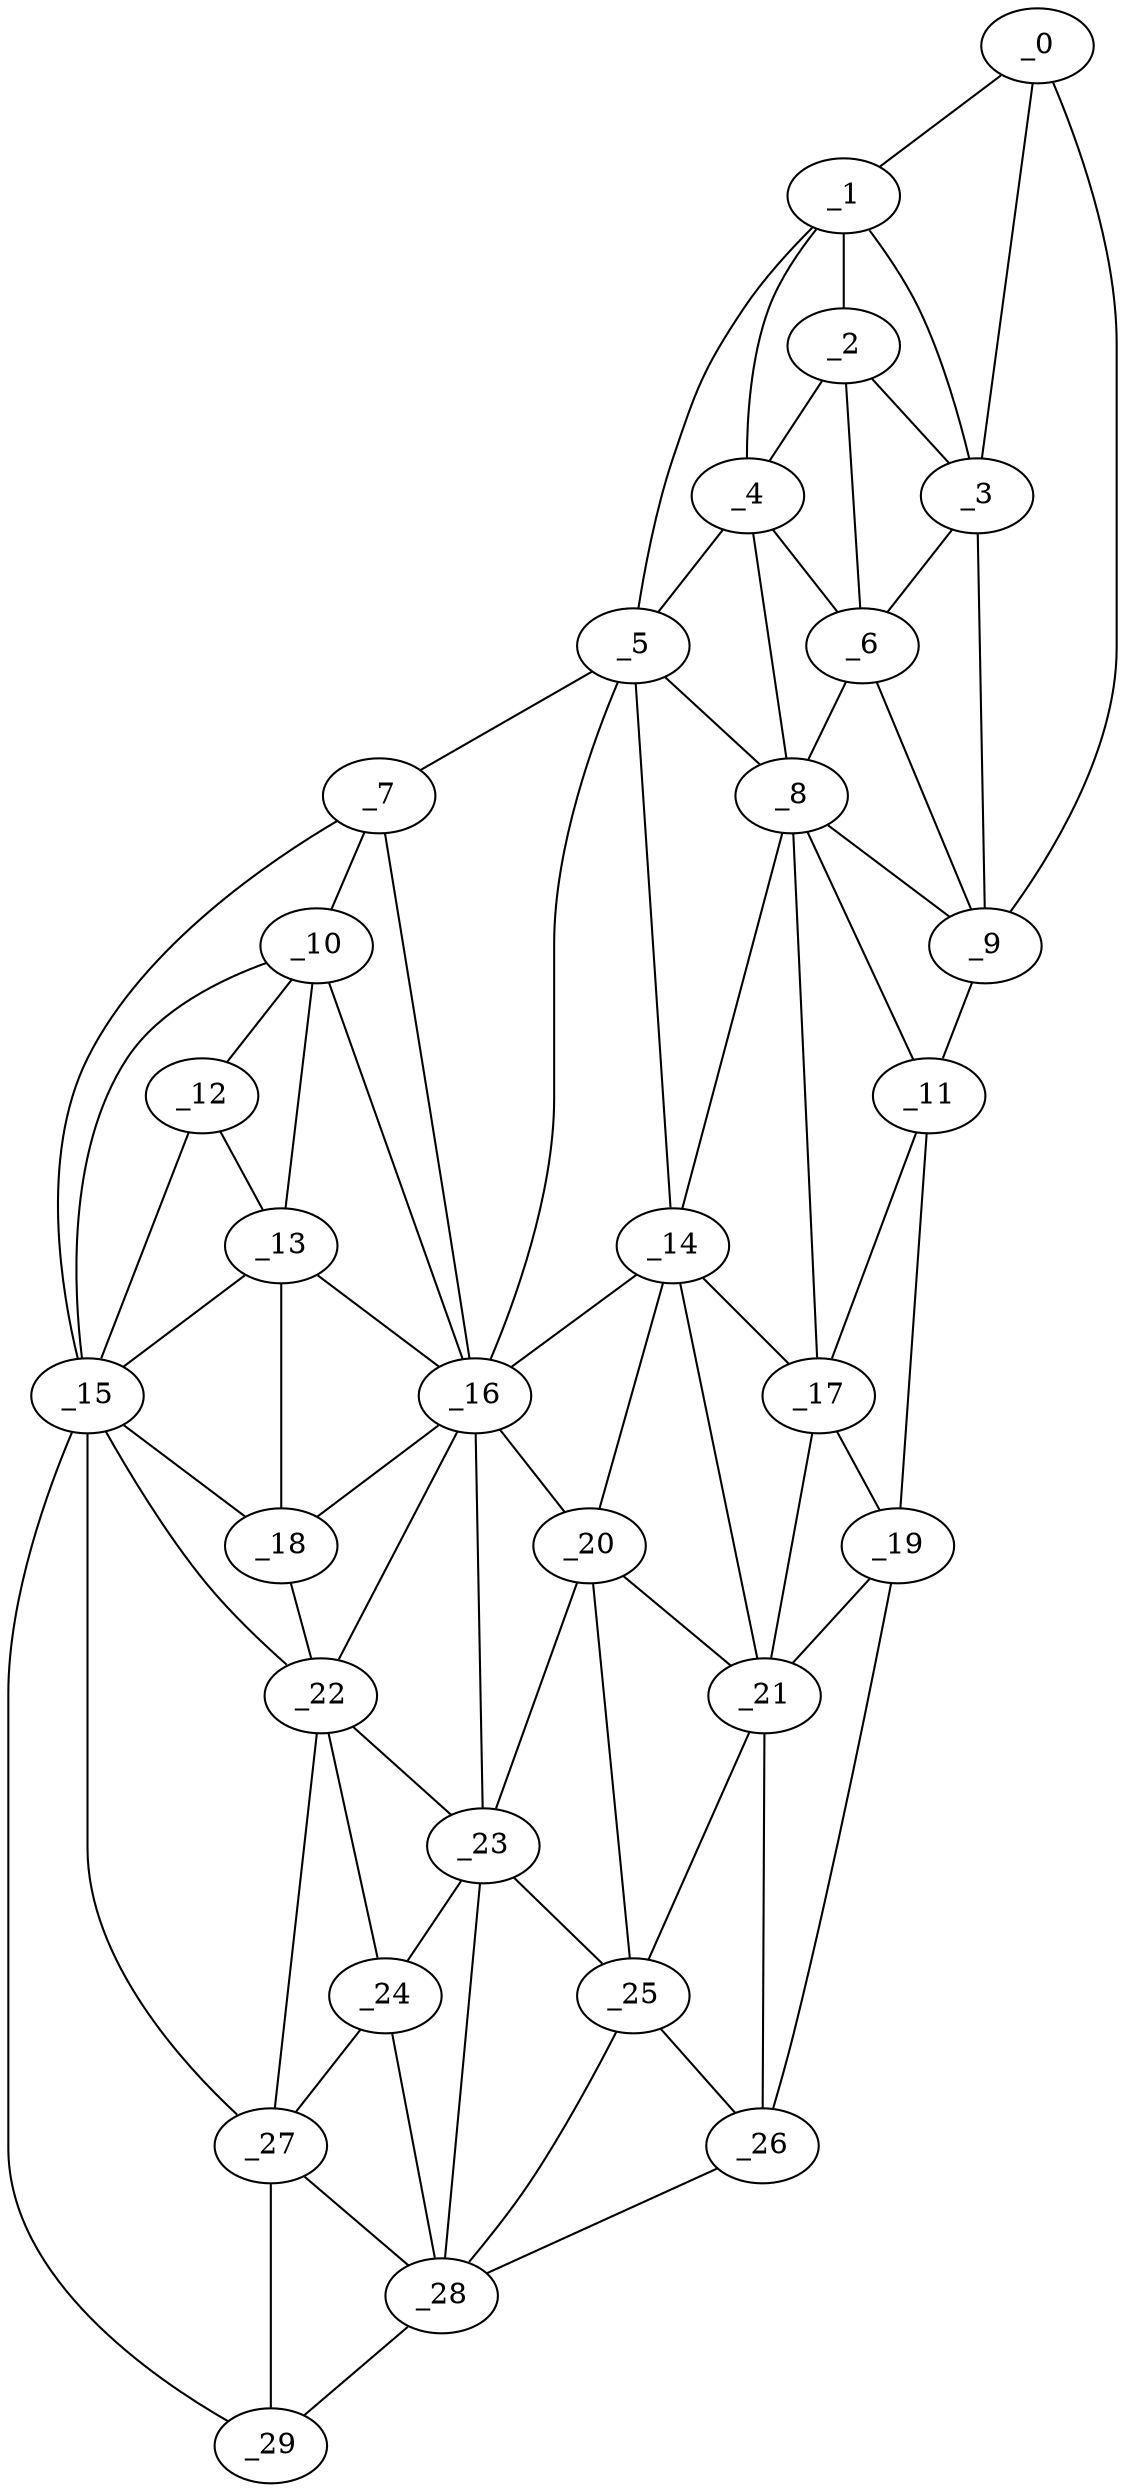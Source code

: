 graph "obj27__300.gxl" {
	_0	 [x=6,
		y=86];
	_1	 [x=9,
		y=77];
	_0 -- _1	 [valence=1];
	_3	 [x=31,
		y=75];
	_0 -- _3	 [valence=2];
	_9	 [x=54,
		y=101];
	_0 -- _9	 [valence=1];
	_2	 [x=30,
		y=69];
	_1 -- _2	 [valence=2];
	_1 -- _3	 [valence=2];
	_4	 [x=36,
		y=54];
	_1 -- _4	 [valence=2];
	_5	 [x=41,
		y=42];
	_1 -- _5	 [valence=1];
	_2 -- _3	 [valence=1];
	_2 -- _4	 [valence=1];
	_6	 [x=41,
		y=73];
	_2 -- _6	 [valence=2];
	_3 -- _6	 [valence=1];
	_3 -- _9	 [valence=1];
	_4 -- _5	 [valence=1];
	_4 -- _6	 [valence=1];
	_8	 [x=51,
		y=73];
	_4 -- _8	 [valence=2];
	_7	 [x=48,
		y=35];
	_5 -- _7	 [valence=1];
	_5 -- _8	 [valence=2];
	_14	 [x=74,
		y=61];
	_5 -- _14	 [valence=2];
	_16	 [x=76,
		y=49];
	_5 -- _16	 [valence=2];
	_6 -- _8	 [valence=1];
	_6 -- _9	 [valence=2];
	_10	 [x=58,
		y=32];
	_7 -- _10	 [valence=1];
	_15	 [x=75,
		y=25];
	_7 -- _15	 [valence=1];
	_7 -- _16	 [valence=2];
	_8 -- _9	 [valence=2];
	_11	 [x=63,
		y=98];
	_8 -- _11	 [valence=2];
	_8 -- _14	 [valence=2];
	_17	 [x=76,
		y=83];
	_8 -- _17	 [valence=2];
	_9 -- _11	 [valence=1];
	_12	 [x=65,
		y=32];
	_10 -- _12	 [valence=2];
	_13	 [x=72,
		y=38];
	_10 -- _13	 [valence=2];
	_10 -- _15	 [valence=2];
	_10 -- _16	 [valence=2];
	_11 -- _17	 [valence=2];
	_19	 [x=80,
		y=92];
	_11 -- _19	 [valence=1];
	_12 -- _13	 [valence=2];
	_12 -- _15	 [valence=1];
	_13 -- _15	 [valence=2];
	_13 -- _16	 [valence=2];
	_18	 [x=80,
		y=40];
	_13 -- _18	 [valence=1];
	_14 -- _16	 [valence=2];
	_14 -- _17	 [valence=2];
	_20	 [x=81,
		y=59];
	_14 -- _20	 [valence=2];
	_21	 [x=84,
		y=75];
	_14 -- _21	 [valence=2];
	_15 -- _18	 [valence=2];
	_22	 [x=88,
		y=42];
	_15 -- _22	 [valence=2];
	_27	 [x=113,
		y=33];
	_15 -- _27	 [valence=1];
	_29	 [x=119,
		y=32];
	_15 -- _29	 [valence=1];
	_16 -- _18	 [valence=2];
	_16 -- _20	 [valence=2];
	_16 -- _22	 [valence=1];
	_23	 [x=94,
		y=50];
	_16 -- _23	 [valence=2];
	_17 -- _19	 [valence=2];
	_17 -- _21	 [valence=1];
	_18 -- _22	 [valence=1];
	_19 -- _21	 [valence=2];
	_26	 [x=101,
		y=74];
	_19 -- _26	 [valence=1];
	_20 -- _21	 [valence=2];
	_20 -- _23	 [valence=1];
	_25	 [x=98,
		y=64];
	_20 -- _25	 [valence=2];
	_21 -- _25	 [valence=2];
	_21 -- _26	 [valence=1];
	_22 -- _23	 [valence=2];
	_24	 [x=95,
		y=46];
	_22 -- _24	 [valence=2];
	_22 -- _27	 [valence=2];
	_23 -- _24	 [valence=2];
	_23 -- _25	 [valence=2];
	_28	 [x=114,
		y=51];
	_23 -- _28	 [valence=1];
	_24 -- _27	 [valence=2];
	_24 -- _28	 [valence=2];
	_25 -- _26	 [valence=1];
	_25 -- _28	 [valence=2];
	_26 -- _28	 [valence=1];
	_27 -- _28	 [valence=2];
	_27 -- _29	 [valence=2];
	_28 -- _29	 [valence=1];
}
